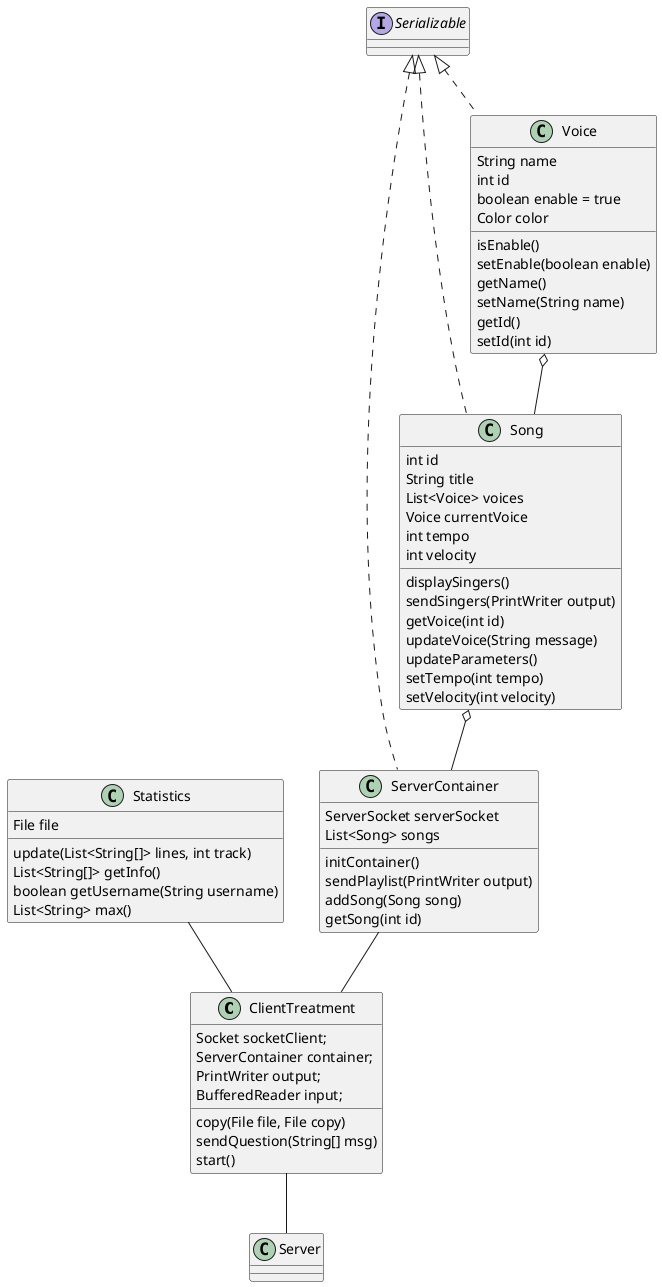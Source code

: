 @startuml




ClientTreatment -- Server
Statistics -- ClientTreatment
ServerContainer -- ClientTreatment

Song o-- ServerContainer
Voice o-- Song



class Server{
}




class ClientTreatment {
Socket socketClient;
ServerContainer container;
PrintWriter output;
BufferedReader input;
copy(File file, File copy)
sendQuestion(String[] msg)
start()
}

class Statistics {
File file
update(List<String[]> lines, int track)
List<String[]> getInfo()
boolean getUsername(String username)
List<String> max()

}



class Voice implements Serializable {
String name
int id
boolean enable = true
Color color
isEnable()
setEnable(boolean enable)
getName()
setName(String name)
getId()
setId(int id)
}

class Song implements Serializable {
int id
String title
List<Voice> voices
Voice currentVoice
int tempo
int velocity
displaySingers()
sendSingers(PrintWriter output)
getVoice(int id)
updateVoice(String message)
updateParameters()
setTempo(int tempo)
setVelocity(int velocity)
}

class ServerContainer implements Serializable {
ServerSocket serverSocket
List<Song> songs
initContainer()
sendPlaylist(PrintWriter output)
addSong(Song song)
getSong(int id)
}


@enduml